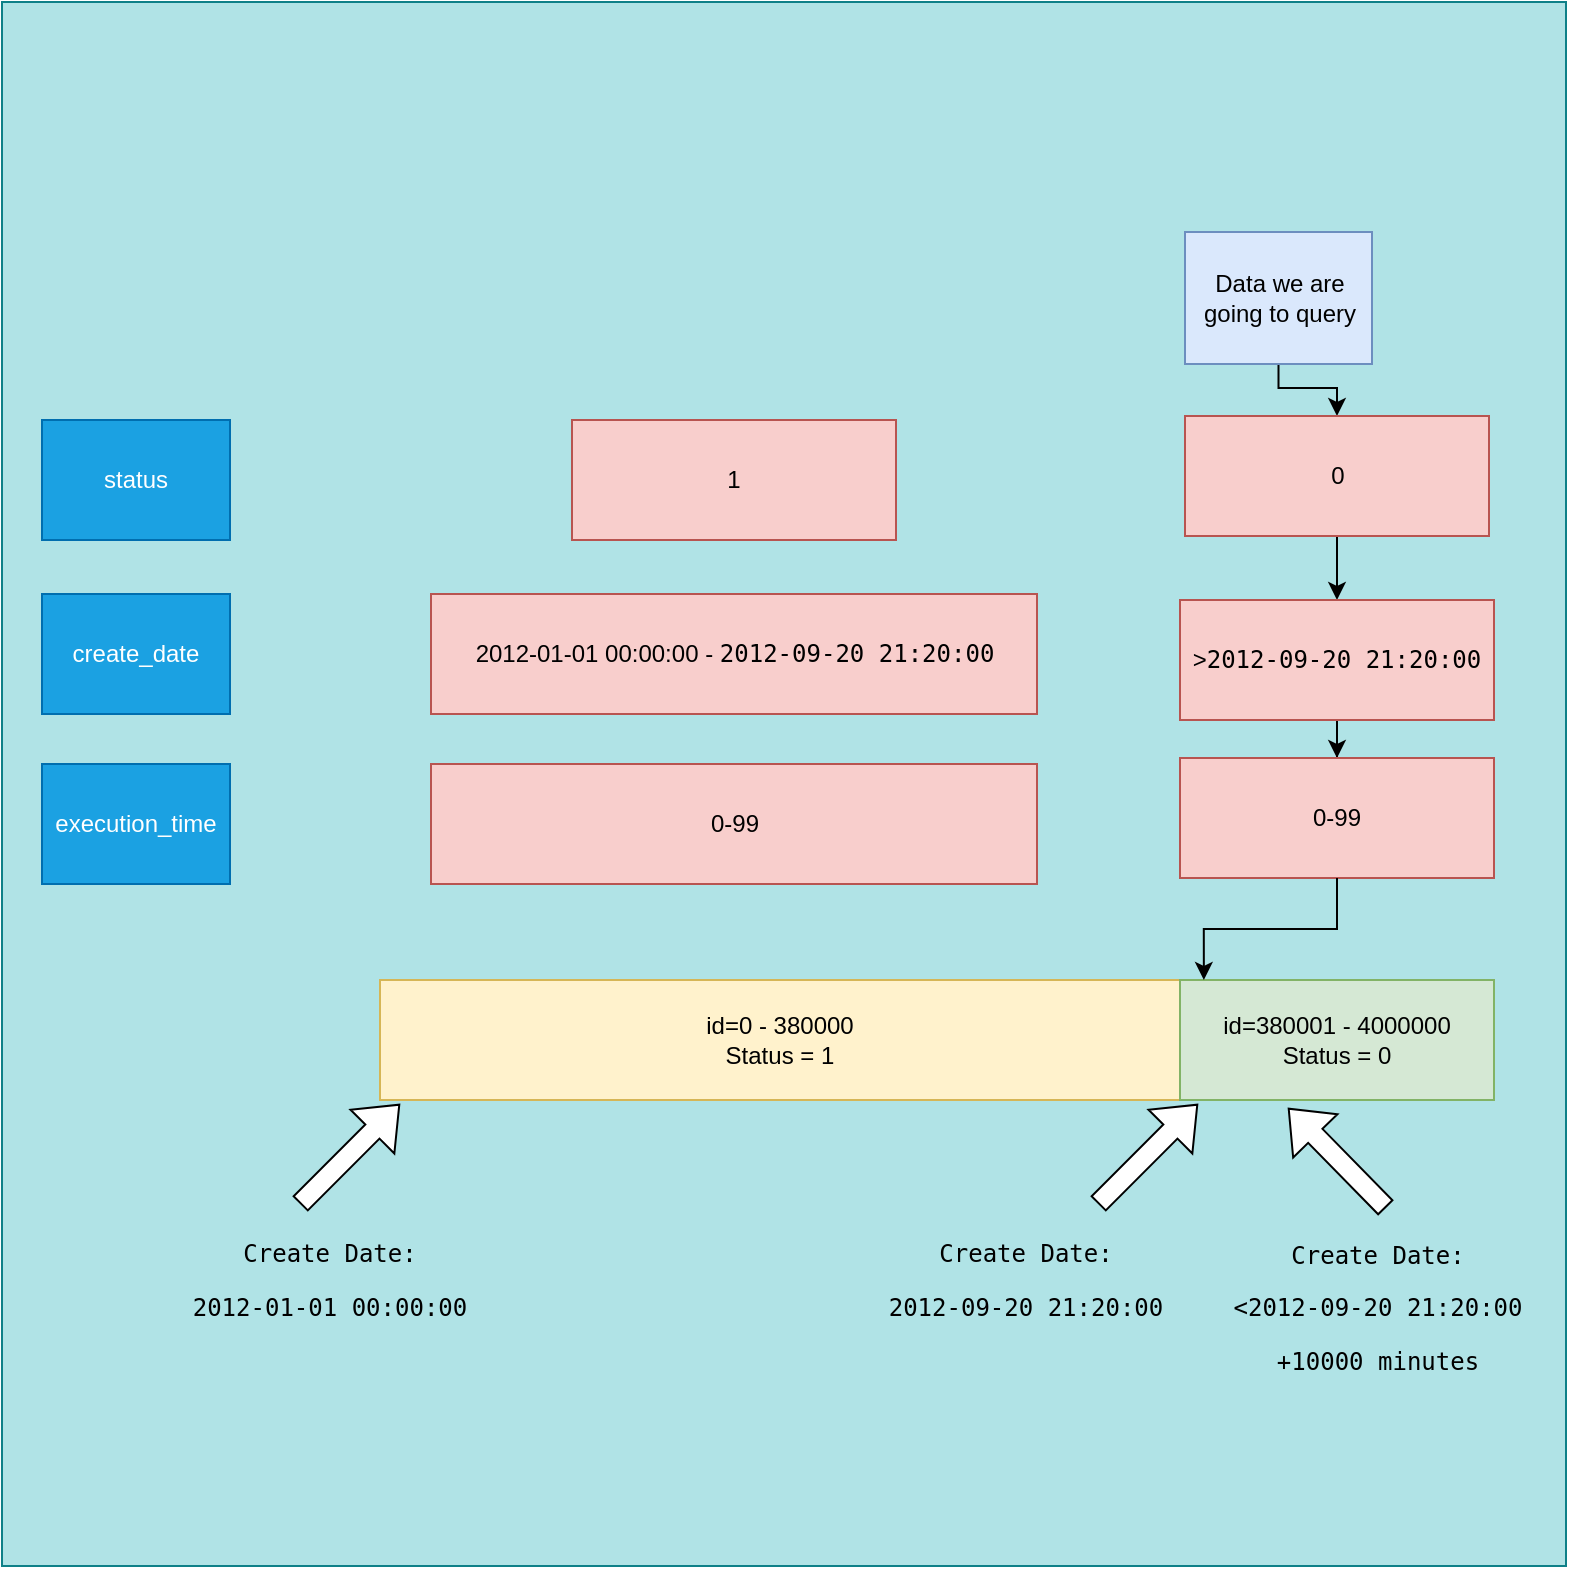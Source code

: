 <mxfile version="24.7.17" pages="2">
  <diagram name="Page-1" id="B-NXQfdj9lT-cmG35u87">
    <mxGraphModel dx="2922" dy="1773" grid="0" gridSize="10" guides="1" tooltips="1" connect="1" arrows="1" fold="1" page="0" pageScale="1" pageWidth="827" pageHeight="1169" math="0" shadow="0">
      <root>
        <mxCell id="0" />
        <mxCell id="1" parent="0" />
        <mxCell id="HA0lHsWeE3cm6nTAC_Fw-3" value="" style="whiteSpace=wrap;html=1;aspect=fixed;fillColor=#b0e3e6;strokeColor=#0e8088;" parent="1" vertex="1">
          <mxGeometry x="-69" y="-219" width="782" height="782" as="geometry" />
        </mxCell>
        <mxCell id="8leqp02ebylX3cAgB8gu-1" value="id=0 - 380000&lt;div&gt;Status = 1&lt;/div&gt;" style="rounded=0;whiteSpace=wrap;html=1;fillColor=#fff2cc;strokeColor=#d6b656;" parent="1" vertex="1">
          <mxGeometry x="120" y="270" width="400" height="60" as="geometry" />
        </mxCell>
        <mxCell id="8leqp02ebylX3cAgB8gu-2" value="id=380001 - 4000000&lt;div&gt;Status = 0&lt;/div&gt;" style="rounded=0;whiteSpace=wrap;html=1;fillColor=#d5e8d4;strokeColor=#82b366;" parent="1" vertex="1">
          <mxGeometry x="520" y="270" width="157" height="60" as="geometry" />
        </mxCell>
        <mxCell id="8leqp02ebylX3cAgB8gu-3" value="" style="shape=flexArrow;endArrow=classic;html=1;rounded=0;fillColor=default;" parent="1" edge="1">
          <mxGeometry width="50" height="50" relative="1" as="geometry">
            <mxPoint x="479" y="382" as="sourcePoint" />
            <mxPoint x="529" y="332" as="targetPoint" />
          </mxGeometry>
        </mxCell>
        <mxCell id="8leqp02ebylX3cAgB8gu-4" value="" style="shape=flexArrow;endArrow=classic;html=1;rounded=0;fillColor=default;" parent="1" edge="1">
          <mxGeometry width="50" height="50" relative="1" as="geometry">
            <mxPoint x="80" y="382" as="sourcePoint" />
            <mxPoint x="130" y="332" as="targetPoint" />
          </mxGeometry>
        </mxCell>
        <mxCell id="8leqp02ebylX3cAgB8gu-5" value="&lt;pre class=&quot;graf graf--pre&quot;&gt;Create Date:&lt;/pre&gt;&lt;pre class=&quot;graf graf--pre&quot;&gt;2012-01-01 00:00:00&lt;/pre&gt;" style="text;html=1;align=center;verticalAlign=middle;whiteSpace=wrap;rounded=0;" parent="1" vertex="1">
          <mxGeometry x="25" y="398" width="140" height="44" as="geometry" />
        </mxCell>
        <mxCell id="8leqp02ebylX3cAgB8gu-6" value="&lt;pre class=&quot;graf graf--pre&quot;&gt;Create Date:&lt;/pre&gt;&lt;pre class=&quot;graf graf--pre&quot;&gt;2012-09-20 21:20:00&lt;/pre&gt;" style="text;html=1;align=center;verticalAlign=middle;whiteSpace=wrap;rounded=0;" parent="1" vertex="1">
          <mxGeometry x="373" y="396" width="140" height="48" as="geometry" />
        </mxCell>
        <mxCell id="8leqp02ebylX3cAgB8gu-15" value="part2" parent="0" />
        <mxCell id="HA0lHsWeE3cm6nTAC_Fw-1" style="edgeStyle=orthogonalEdgeStyle;rounded=0;orthogonalLoop=1;jettySize=auto;html=1;entryX=0.5;entryY=0;entryDx=0;entryDy=0;" parent="8leqp02ebylX3cAgB8gu-15" source="8leqp02ebylX3cAgB8gu-10" target="8leqp02ebylX3cAgB8gu-19" edge="1">
          <mxGeometry relative="1" as="geometry">
            <Array as="points">
              <mxPoint x="569" y="-26" />
              <mxPoint x="599" y="-26" />
            </Array>
          </mxGeometry>
        </mxCell>
        <mxCell id="8leqp02ebylX3cAgB8gu-10" value="Data we are going to query" style="rounded=0;whiteSpace=wrap;html=1;fillColor=#dae8fc;strokeColor=#6c8ebf;" parent="8leqp02ebylX3cAgB8gu-15" vertex="1">
          <mxGeometry x="522.5" y="-104" width="93.5" height="66" as="geometry" />
        </mxCell>
        <mxCell id="8leqp02ebylX3cAgB8gu-11" value="" style="shape=flexArrow;endArrow=classic;html=1;rounded=0;fillColor=default;" parent="8leqp02ebylX3cAgB8gu-15" edge="1">
          <mxGeometry width="50" height="50" relative="1" as="geometry">
            <mxPoint x="623" y="384" as="sourcePoint" />
            <mxPoint x="574" y="334" as="targetPoint" />
          </mxGeometry>
        </mxCell>
        <mxCell id="8leqp02ebylX3cAgB8gu-14" value="&lt;pre class=&quot;graf graf--pre&quot;&gt;Create Date:&lt;/pre&gt;&lt;pre class=&quot;graf graf--pre&quot;&gt;&amp;lt;2012-09-20 21:20:00&lt;/pre&gt;&lt;pre class=&quot;graf graf--pre&quot;&gt;+10000 minutes&lt;/pre&gt;" style="text;html=1;align=center;verticalAlign=middle;whiteSpace=wrap;rounded=0;" parent="8leqp02ebylX3cAgB8gu-15" vertex="1">
          <mxGeometry x="549" y="390" width="140" height="88" as="geometry" />
        </mxCell>
        <mxCell id="8leqp02ebylX3cAgB8gu-18" value="1" style="rounded=0;whiteSpace=wrap;html=1;fillColor=#f8cecc;strokeColor=#b85450;" parent="8leqp02ebylX3cAgB8gu-15" vertex="1">
          <mxGeometry x="216" y="-10" width="162" height="60" as="geometry" />
        </mxCell>
        <mxCell id="8leqp02ebylX3cAgB8gu-29" style="edgeStyle=orthogonalEdgeStyle;rounded=0;orthogonalLoop=1;jettySize=auto;html=1;entryX=0.5;entryY=0;entryDx=0;entryDy=0;" parent="8leqp02ebylX3cAgB8gu-15" source="8leqp02ebylX3cAgB8gu-19" target="8leqp02ebylX3cAgB8gu-24" edge="1">
          <mxGeometry relative="1" as="geometry" />
        </mxCell>
        <mxCell id="8leqp02ebylX3cAgB8gu-19" value="0" style="rounded=0;whiteSpace=wrap;html=1;fillColor=#f8cecc;strokeColor=#b85450;" parent="8leqp02ebylX3cAgB8gu-15" vertex="1">
          <mxGeometry x="522.5" y="-12" width="152" height="60" as="geometry" />
        </mxCell>
        <mxCell id="8leqp02ebylX3cAgB8gu-20" value="status" style="rounded=0;whiteSpace=wrap;html=1;fillColor=#1ba1e2;fontColor=#ffffff;strokeColor=#006EAF;" parent="8leqp02ebylX3cAgB8gu-15" vertex="1">
          <mxGeometry x="-49" y="-10" width="94" height="60" as="geometry" />
        </mxCell>
        <mxCell id="8leqp02ebylX3cAgB8gu-21" value="execution_time" style="rounded=0;whiteSpace=wrap;html=1;fillColor=#1ba1e2;fontColor=#ffffff;strokeColor=#006EAF;" parent="8leqp02ebylX3cAgB8gu-15" vertex="1">
          <mxGeometry x="-49" y="162" width="94" height="60" as="geometry" />
        </mxCell>
        <mxCell id="8leqp02ebylX3cAgB8gu-22" value="create_date" style="rounded=0;whiteSpace=wrap;html=1;fillColor=#1ba1e2;fontColor=#ffffff;strokeColor=#006EAF;" parent="8leqp02ebylX3cAgB8gu-15" vertex="1">
          <mxGeometry x="-49" y="77" width="94" height="60" as="geometry" />
        </mxCell>
        <mxCell id="8leqp02ebylX3cAgB8gu-23" value="&lt;pre class=&quot;graf graf--pre&quot;&gt;&lt;font face=&quot;Helvetica&quot;&gt;&lt;span style=&quot;white-space: normal;&quot;&gt;0-99&lt;/span&gt;&lt;/font&gt;&lt;/pre&gt;" style="rounded=0;whiteSpace=wrap;html=1;fillColor=#f8cecc;strokeColor=#b85450;" parent="8leqp02ebylX3cAgB8gu-15" vertex="1">
          <mxGeometry x="145.5" y="162" width="303" height="60" as="geometry" />
        </mxCell>
        <mxCell id="8leqp02ebylX3cAgB8gu-30" style="edgeStyle=orthogonalEdgeStyle;rounded=0;orthogonalLoop=1;jettySize=auto;html=1;" parent="8leqp02ebylX3cAgB8gu-15" source="8leqp02ebylX3cAgB8gu-24" target="8leqp02ebylX3cAgB8gu-26" edge="1">
          <mxGeometry relative="1" as="geometry" />
        </mxCell>
        <mxCell id="8leqp02ebylX3cAgB8gu-24" value="&lt;pre class=&quot;graf graf--pre&quot;&gt;&lt;span style=&quot;background-color: initial; font-family: Helvetica; white-space: normal;&quot;&gt;&amp;gt;&lt;/span&gt;2012-09-20 21:20:00&lt;/pre&gt;" style="rounded=0;whiteSpace=wrap;html=1;fillColor=#f8cecc;strokeColor=#b85450;" parent="8leqp02ebylX3cAgB8gu-15" vertex="1">
          <mxGeometry x="520" y="80" width="157" height="60" as="geometry" />
        </mxCell>
        <mxCell id="8leqp02ebylX3cAgB8gu-25" value="&lt;pre class=&quot;graf graf--pre&quot;&gt;&lt;span style=&quot;background-color: initial; font-family: Helvetica; white-space: normal;&quot;&gt;2012-01-01 00:00:00 -&amp;nbsp;&lt;/span&gt;2012-09-20 21:20:00&lt;/pre&gt;" style="rounded=0;whiteSpace=wrap;html=1;fillColor=#f8cecc;strokeColor=#b85450;" parent="8leqp02ebylX3cAgB8gu-15" vertex="1">
          <mxGeometry x="145.5" y="77" width="303" height="60" as="geometry" />
        </mxCell>
        <mxCell id="8leqp02ebylX3cAgB8gu-26" value="&lt;pre class=&quot;graf graf--pre&quot;&gt;&lt;font face=&quot;Helvetica&quot;&gt;&lt;span style=&quot;white-space: normal;&quot;&gt;0-99&lt;/span&gt;&lt;/font&gt;&lt;/pre&gt;" style="rounded=0;whiteSpace=wrap;html=1;fillColor=#f8cecc;strokeColor=#b85450;" parent="8leqp02ebylX3cAgB8gu-15" vertex="1">
          <mxGeometry x="520" y="159" width="157" height="60" as="geometry" />
        </mxCell>
        <mxCell id="8leqp02ebylX3cAgB8gu-31" style="edgeStyle=orthogonalEdgeStyle;rounded=0;orthogonalLoop=1;jettySize=auto;html=1;entryX=0.076;entryY=0;entryDx=0;entryDy=0;entryPerimeter=0;" parent="8leqp02ebylX3cAgB8gu-15" source="8leqp02ebylX3cAgB8gu-26" target="8leqp02ebylX3cAgB8gu-2" edge="1">
          <mxGeometry relative="1" as="geometry" />
        </mxCell>
      </root>
    </mxGraphModel>
  </diagram>
  <diagram id="Y7cQ3jqn8JZCrGKUY3XV" name="Page-2">
    <mxGraphModel dx="3349" dy="2542" grid="0" gridSize="10" guides="1" tooltips="1" connect="1" arrows="1" fold="1" page="1" pageScale="1" pageWidth="827" pageHeight="1169" math="0" shadow="0">
      <root>
        <mxCell id="0" />
        <mxCell id="1" parent="0" />
        <mxCell id="dPNxguPu4gz0hhFSu7R7-1" value="id=0 - 380000&lt;div&gt;Status = 1&lt;/div&gt;" style="rounded=0;whiteSpace=wrap;html=1;fillColor=#fff2cc;strokeColor=#d6b656;" parent="1" vertex="1">
          <mxGeometry x="-132" y="355" width="626" height="60" as="geometry" />
        </mxCell>
        <mxCell id="dPNxguPu4gz0hhFSu7R7-2" value="id=380001 - 400000&lt;div&gt;Status = 0&lt;/div&gt;" style="rounded=0;whiteSpace=wrap;html=1;fillColor=#d5e8d4;strokeColor=#82b366;" parent="1" vertex="1">
          <mxGeometry x="520" y="355" width="440" height="60" as="geometry" />
        </mxCell>
        <mxCell id="o8rw83za9aMopGADPDXD-7" style="edgeStyle=orthogonalEdgeStyle;rounded=0;orthogonalLoop=1;jettySize=auto;html=1;entryX=0.5;entryY=0;entryDx=0;entryDy=0;jumpStyle=none;fillColor=#e51400;strokeColor=#B20000;exitX=0.5;exitY=1;exitDx=0;exitDy=0;" parent="1" source="dPNxguPu4gz0hhFSu7R7-9" target="FqFkVFzxnZ7qkO9W-dHn-5" edge="1">
          <mxGeometry relative="1" as="geometry">
            <Array as="points">
              <mxPoint x="1064" y="39" />
              <mxPoint x="-51" y="39" />
            </Array>
          </mxGeometry>
        </mxCell>
        <mxCell id="dPNxguPu4gz0hhFSu7R7-9" value="1" style="rounded=0;whiteSpace=wrap;html=1;fillColor=#f8cecc;strokeColor=#b85450;" parent="1" vertex="1">
          <mxGeometry x="985" y="-48" width="157" height="60" as="geometry" />
        </mxCell>
        <mxCell id="o8rw83za9aMopGADPDXD-10" style="edgeStyle=orthogonalEdgeStyle;rounded=0;orthogonalLoop=1;jettySize=auto;html=1;" parent="1" source="dPNxguPu4gz0hhFSu7R7-11" target="FqFkVFzxnZ7qkO9W-dHn-27" edge="1">
          <mxGeometry relative="1" as="geometry" />
        </mxCell>
        <mxCell id="o8rw83za9aMopGADPDXD-11" style="edgeStyle=orthogonalEdgeStyle;rounded=0;orthogonalLoop=1;jettySize=auto;html=1;entryX=0.5;entryY=0;entryDx=0;entryDy=0;" parent="1" source="dPNxguPu4gz0hhFSu7R7-11" target="FqFkVFzxnZ7qkO9W-dHn-32" edge="1">
          <mxGeometry relative="1" as="geometry" />
        </mxCell>
        <mxCell id="v7k1uF0IntfajvlT4pVl-90" style="edgeStyle=orthogonalEdgeStyle;rounded=0;orthogonalLoop=1;jettySize=auto;html=1;entryX=0;entryY=0.5;entryDx=0;entryDy=0;" edge="1" parent="1" source="dPNxguPu4gz0hhFSu7R7-11" target="dPNxguPu4gz0hhFSu7R7-9">
          <mxGeometry relative="1" as="geometry" />
        </mxCell>
        <mxCell id="dPNxguPu4gz0hhFSu7R7-11" value="0" style="rounded=0;whiteSpace=wrap;html=1;fillColor=#f8cecc;strokeColor=#b85450;" parent="1" vertex="1">
          <mxGeometry x="522" y="-48" width="439.5" height="60" as="geometry" />
        </mxCell>
        <mxCell id="dPNxguPu4gz0hhFSu7R7-12" value="status" style="rounded=0;whiteSpace=wrap;html=1;fillColor=#1ba1e2;fontColor=#ffffff;strokeColor=#006EAF;" parent="1" vertex="1">
          <mxGeometry x="-250" y="-48" width="94" height="60" as="geometry" />
        </mxCell>
        <mxCell id="dPNxguPu4gz0hhFSu7R7-13" value="execution_time" style="rounded=0;whiteSpace=wrap;html=1;fillColor=#1ba1e2;fontColor=#ffffff;strokeColor=#006EAF;" parent="1" vertex="1">
          <mxGeometry x="-250" y="166" width="94" height="60" as="geometry" />
        </mxCell>
        <mxCell id="dPNxguPu4gz0hhFSu7R7-14" value="create_date" style="rounded=0;whiteSpace=wrap;html=1;fillColor=#1ba1e2;fontColor=#ffffff;strokeColor=#006EAF;" parent="1" vertex="1">
          <mxGeometry x="-250" y="77" width="94" height="60" as="geometry" />
        </mxCell>
        <mxCell id="o8rw83za9aMopGADPDXD-29" style="rounded=0;orthogonalLoop=1;jettySize=auto;html=1;entryX=0.5;entryY=0;entryDx=0;entryDy=0;exitX=0.5;exitY=1;exitDx=0;exitDy=0;" parent="1" source="dPNxguPu4gz0hhFSu7R7-15" target="o8rw83za9aMopGADPDXD-19" edge="1">
          <mxGeometry relative="1" as="geometry" />
        </mxCell>
        <mxCell id="dPNxguPu4gz0hhFSu7R7-15" value="&lt;pre class=&quot;graf graf--pre&quot;&gt;&lt;font face=&quot;Helvetica&quot;&gt;&lt;span style=&quot;white-space: normal;&quot;&gt;0&lt;/span&gt;&lt;/font&gt;&lt;/pre&gt;" style="rounded=0;whiteSpace=wrap;html=1;fillColor=#647687;strokeColor=#314354;fontColor=#ffffff;" parent="1" vertex="1">
          <mxGeometry x="-132" y="166" width="34" height="60" as="geometry" />
        </mxCell>
        <mxCell id="FqFkVFzxnZ7qkO9W-dHn-2" value="" style="edgeStyle=orthogonalEdgeStyle;rounded=0;orthogonalLoop=1;jettySize=auto;html=1;" parent="1" source="FqFkVFzxnZ7qkO9W-dHn-1" target="dPNxguPu4gz0hhFSu7R7-11" edge="1">
          <mxGeometry relative="1" as="geometry" />
        </mxCell>
        <mxCell id="FqFkVFzxnZ7qkO9W-dHn-1" value="Data we are going to query" style="rounded=0;whiteSpace=wrap;html=1;fillColor=#dae8fc;strokeColor=#6c8ebf;" parent="1" vertex="1">
          <mxGeometry x="520" y="-155" width="123" height="66" as="geometry" />
        </mxCell>
        <mxCell id="FqFkVFzxnZ7qkO9W-dHn-5" value="&lt;pre class=&quot;graf graf--pre&quot;&gt;&lt;span style=&quot;background-color: initial; font-family: Helvetica; white-space: normal;&quot;&gt;2012-01-01 00:00:00&amp;nbsp;&lt;/span&gt;&lt;/pre&gt;" style="rounded=0;whiteSpace=wrap;html=1;fillColor=#e1d5e7;strokeColor=#9673a6;" parent="1" vertex="1">
          <mxGeometry x="-133" y="80" width="163" height="60" as="geometry" />
        </mxCell>
        <mxCell id="o8rw83za9aMopGADPDXD-28" style="rounded=0;orthogonalLoop=1;jettySize=auto;html=1;entryX=0.5;entryY=0;entryDx=0;entryDy=0;" parent="1" source="FqFkVFzxnZ7qkO9W-dHn-9" target="o8rw83za9aMopGADPDXD-13" edge="1">
          <mxGeometry relative="1" as="geometry" />
        </mxCell>
        <mxCell id="FqFkVFzxnZ7qkO9W-dHn-9" value="&lt;pre class=&quot;graf graf--pre&quot;&gt;&lt;font face=&quot;Helvetica&quot;&gt;&lt;span style=&quot;white-space: normal;&quot;&gt;1&lt;/span&gt;&lt;/font&gt;&lt;/pre&gt;" style="rounded=0;whiteSpace=wrap;html=1;fillColor=#647687;strokeColor=#314354;fontColor=#ffffff;" parent="1" vertex="1">
          <mxGeometry x="-89" y="166" width="34" height="60" as="geometry" />
        </mxCell>
        <mxCell id="o8rw83za9aMopGADPDXD-30" style="edgeStyle=orthogonalEdgeStyle;rounded=0;orthogonalLoop=1;jettySize=auto;html=1;entryX=0.5;entryY=0;entryDx=0;entryDy=0;" parent="1" source="FqFkVFzxnZ7qkO9W-dHn-10" target="o8rw83za9aMopGADPDXD-18" edge="1">
          <mxGeometry relative="1" as="geometry" />
        </mxCell>
        <mxCell id="FqFkVFzxnZ7qkO9W-dHn-10" value="&lt;pre class=&quot;graf graf--pre&quot;&gt;&lt;font face=&quot;Helvetica&quot;&gt;&lt;span style=&quot;white-space: normal;&quot;&gt;99&lt;/span&gt;&lt;/font&gt;&lt;/pre&gt;" style="rounded=0;whiteSpace=wrap;html=1;fillColor=#647687;strokeColor=#314354;fontColor=#ffffff;" parent="1" vertex="1">
          <mxGeometry x="-3.5" y="168" width="34" height="60" as="geometry" />
        </mxCell>
        <mxCell id="FqFkVFzxnZ7qkO9W-dHn-12" value="......." style="text;html=1;align=center;verticalAlign=middle;whiteSpace=wrap;rounded=0;" parent="1" vertex="1">
          <mxGeometry x="-63.5" y="179" width="60" height="30" as="geometry" />
        </mxCell>
        <mxCell id="FqFkVFzxnZ7qkO9W-dHn-15" value="&lt;pre class=&quot;graf graf--pre&quot;&gt;&lt;font face=&quot;Helvetica&quot;&gt;&lt;span style=&quot;white-space: normal;&quot;&gt;0&lt;/span&gt;&lt;/font&gt;&lt;/pre&gt;" style="rounded=0;whiteSpace=wrap;html=1;fillColor=#647687;strokeColor=#314354;fontColor=#ffffff;" parent="1" vertex="1">
          <mxGeometry x="57" y="167" width="34" height="60" as="geometry" />
        </mxCell>
        <mxCell id="FqFkVFzxnZ7qkO9W-dHn-16" value="&lt;pre class=&quot;graf graf--pre&quot;&gt;&lt;span style=&quot;background-color: initial; font-family: Helvetica; white-space: normal;&quot;&gt;2012-01-01 00:01:00&amp;nbsp;&lt;/span&gt;&lt;/pre&gt;" style="rounded=0;whiteSpace=wrap;html=1;fillColor=#e1d5e7;strokeColor=#9673a6;" parent="1" vertex="1">
          <mxGeometry x="56" y="81" width="163" height="60" as="geometry" />
        </mxCell>
        <mxCell id="FqFkVFzxnZ7qkO9W-dHn-17" value="&lt;pre class=&quot;graf graf--pre&quot;&gt;&lt;font face=&quot;Helvetica&quot;&gt;&lt;span style=&quot;white-space: normal;&quot;&gt;1&lt;/span&gt;&lt;/font&gt;&lt;/pre&gt;" style="rounded=0;whiteSpace=wrap;html=1;fillColor=#647687;strokeColor=#314354;fontColor=#ffffff;" parent="1" vertex="1">
          <mxGeometry x="100" y="167" width="34" height="60" as="geometry" />
        </mxCell>
        <mxCell id="FqFkVFzxnZ7qkO9W-dHn-18" value="&lt;pre class=&quot;graf graf--pre&quot;&gt;&lt;font face=&quot;Helvetica&quot;&gt;&lt;span style=&quot;white-space: normal;&quot;&gt;99&lt;/span&gt;&lt;/font&gt;&lt;/pre&gt;" style="rounded=0;whiteSpace=wrap;html=1;fillColor=#647687;strokeColor=#314354;fontColor=#ffffff;" parent="1" vertex="1">
          <mxGeometry x="185.5" y="169" width="34" height="60" as="geometry" />
        </mxCell>
        <mxCell id="FqFkVFzxnZ7qkO9W-dHn-19" value="......." style="text;html=1;align=center;verticalAlign=middle;whiteSpace=wrap;rounded=0;" parent="1" vertex="1">
          <mxGeometry x="125.5" y="180" width="60" height="30" as="geometry" />
        </mxCell>
        <mxCell id="FqFkVFzxnZ7qkO9W-dHn-20" value="&lt;pre class=&quot;graf graf--pre&quot;&gt;&lt;font face=&quot;Helvetica&quot;&gt;&lt;span style=&quot;white-space: normal;&quot;&gt;0&lt;/span&gt;&lt;/font&gt;&lt;/pre&gt;" style="rounded=0;whiteSpace=wrap;html=1;fillColor=#647687;strokeColor=#314354;fontColor=#ffffff;" parent="1" vertex="1">
          <mxGeometry x="328" y="166" width="34" height="60" as="geometry" />
        </mxCell>
        <mxCell id="FqFkVFzxnZ7qkO9W-dHn-21" value="&lt;pre class=&quot;graf graf--pre&quot;&gt;&lt;span style=&quot;background-color: initial; font-family: Helvetica; white-space: normal;&quot;&gt;2012-09-20 21:19:00&amp;nbsp;&lt;/span&gt;&lt;/pre&gt;" style="rounded=0;whiteSpace=wrap;html=1;fillColor=#e1d5e7;strokeColor=#9673a6;" parent="1" vertex="1">
          <mxGeometry x="330" y="84" width="163" height="60" as="geometry" />
        </mxCell>
        <mxCell id="FqFkVFzxnZ7qkO9W-dHn-22" value="&lt;pre class=&quot;graf graf--pre&quot;&gt;&lt;font face=&quot;Helvetica&quot;&gt;&lt;span style=&quot;white-space: normal;&quot;&gt;1&lt;/span&gt;&lt;/font&gt;&lt;/pre&gt;" style="rounded=0;whiteSpace=wrap;html=1;fillColor=#647687;strokeColor=#314354;fontColor=#ffffff;" parent="1" vertex="1">
          <mxGeometry x="371" y="166" width="34" height="60" as="geometry" />
        </mxCell>
        <mxCell id="FqFkVFzxnZ7qkO9W-dHn-23" value="&lt;pre class=&quot;graf graf--pre&quot;&gt;&lt;font face=&quot;Helvetica&quot;&gt;&lt;span style=&quot;white-space: normal;&quot;&gt;99&lt;/span&gt;&lt;/font&gt;&lt;/pre&gt;" style="rounded=0;whiteSpace=wrap;html=1;fillColor=#647687;strokeColor=#314354;fontColor=#ffffff;" parent="1" vertex="1">
          <mxGeometry x="459" y="166" width="34" height="60" as="geometry" />
        </mxCell>
        <mxCell id="FqFkVFzxnZ7qkO9W-dHn-24" value="......." style="text;html=1;align=center;verticalAlign=middle;whiteSpace=wrap;rounded=0;" parent="1" vertex="1">
          <mxGeometry x="396.5" y="179" width="60" height="30" as="geometry" />
        </mxCell>
        <mxCell id="FqFkVFzxnZ7qkO9W-dHn-25" value="......." style="text;html=1;align=center;verticalAlign=middle;whiteSpace=wrap;rounded=0;" parent="1" vertex="1">
          <mxGeometry x="242" y="96" width="60" height="30" as="geometry" />
        </mxCell>
        <mxCell id="o8rw83za9aMopGADPDXD-26" style="rounded=0;orthogonalLoop=1;jettySize=auto;html=1;exitX=0.5;exitY=1;exitDx=0;exitDy=0;entryX=0;entryY=0.5;entryDx=0;entryDy=0;" parent="1" source="FqFkVFzxnZ7qkO9W-dHn-26" target="o8rw83za9aMopGADPDXD-22" edge="1">
          <mxGeometry relative="1" as="geometry">
            <mxPoint x="577" y="271" as="targetPoint" />
          </mxGeometry>
        </mxCell>
        <mxCell id="FqFkVFzxnZ7qkO9W-dHn-26" value="&lt;pre class=&quot;graf graf--pre&quot;&gt;&lt;font face=&quot;Helvetica&quot;&gt;&lt;span style=&quot;white-space: normal;&quot;&gt;0&lt;/span&gt;&lt;/font&gt;&lt;/pre&gt;" style="rounded=0;whiteSpace=wrap;html=1;fillColor=#647687;strokeColor=#314354;fontColor=#ffffff;" parent="1" vertex="1">
          <mxGeometry x="520" y="166" width="34" height="60" as="geometry" />
        </mxCell>
        <mxCell id="pqtOe0joOE0Dy9z5Qx2X-1" style="edgeStyle=orthogonalEdgeStyle;rounded=0;orthogonalLoop=1;jettySize=auto;html=1;" parent="1" source="FqFkVFzxnZ7qkO9W-dHn-27" target="FqFkVFzxnZ7qkO9W-dHn-26" edge="1">
          <mxGeometry relative="1" as="geometry">
            <Array as="points">
              <mxPoint x="602" y="155" />
              <mxPoint x="537" y="155" />
            </Array>
          </mxGeometry>
        </mxCell>
        <mxCell id="pqtOe0joOE0Dy9z5Qx2X-2" style="edgeStyle=orthogonalEdgeStyle;rounded=0;orthogonalLoop=1;jettySize=auto;html=1;entryX=0.75;entryY=0;entryDx=0;entryDy=0;" parent="1" source="FqFkVFzxnZ7qkO9W-dHn-27" target="FqFkVFzxnZ7qkO9W-dHn-29" edge="1">
          <mxGeometry relative="1" as="geometry">
            <Array as="points">
              <mxPoint x="602" y="155" />
              <mxPoint x="677" y="155" />
            </Array>
          </mxGeometry>
        </mxCell>
        <mxCell id="FqFkVFzxnZ7qkO9W-dHn-27" value="&lt;pre class=&quot;graf graf--pre&quot;&gt;&lt;span style=&quot;background-color: initial; font-family: Helvetica; white-space: normal;&quot;&gt;2012-09-20 21:20:00&amp;nbsp;&lt;/span&gt;&lt;/pre&gt;" style="rounded=0;whiteSpace=wrap;html=1;fillColor=#e1d5e7;strokeColor=#9673a6;" parent="1" vertex="1">
          <mxGeometry x="522" y="84" width="163" height="60" as="geometry" />
        </mxCell>
        <mxCell id="o8rw83za9aMopGADPDXD-27" style="rounded=0;orthogonalLoop=1;jettySize=auto;html=1;entryX=0;entryY=0.5;entryDx=0;entryDy=0;exitX=0.5;exitY=1;exitDx=0;exitDy=0;" parent="1" source="FqFkVFzxnZ7qkO9W-dHn-28" target="o8rw83za9aMopGADPDXD-20" edge="1">
          <mxGeometry relative="1" as="geometry" />
        </mxCell>
        <mxCell id="FqFkVFzxnZ7qkO9W-dHn-28" value="&lt;pre class=&quot;graf graf--pre&quot;&gt;&lt;font face=&quot;Helvetica&quot;&gt;&lt;span style=&quot;white-space: normal;&quot;&gt;1&lt;/span&gt;&lt;/font&gt;&lt;/pre&gt;" style="rounded=0;whiteSpace=wrap;html=1;fillColor=#647687;strokeColor=#314354;fontColor=#ffffff;" parent="1" vertex="1">
          <mxGeometry x="563" y="166" width="34" height="60" as="geometry" />
        </mxCell>
        <mxCell id="FqFkVFzxnZ7qkO9W-dHn-29" value="&lt;pre class=&quot;graf graf--pre&quot;&gt;&lt;font face=&quot;Helvetica&quot;&gt;&lt;span style=&quot;white-space: normal;&quot;&gt;99&lt;/span&gt;&lt;/font&gt;&lt;/pre&gt;" style="rounded=0;whiteSpace=wrap;html=1;fillColor=#647687;strokeColor=#314354;fontColor=#ffffff;" parent="1" vertex="1">
          <mxGeometry x="651" y="166" width="34" height="60" as="geometry" />
        </mxCell>
        <mxCell id="FqFkVFzxnZ7qkO9W-dHn-30" value="......." style="text;html=1;align=center;verticalAlign=middle;whiteSpace=wrap;rounded=0;" parent="1" vertex="1">
          <mxGeometry x="588.5" y="179" width="60" height="30" as="geometry" />
        </mxCell>
        <mxCell id="FqFkVFzxnZ7qkO9W-dHn-31" value="&lt;pre class=&quot;graf graf--pre&quot;&gt;&lt;font face=&quot;Helvetica&quot;&gt;&lt;span style=&quot;white-space: normal;&quot;&gt;0&lt;/span&gt;&lt;/font&gt;&lt;/pre&gt;" style="rounded=0;whiteSpace=wrap;html=1;fillColor=#647687;strokeColor=#314354;fontColor=#ffffff;" parent="1" vertex="1">
          <mxGeometry x="711" y="166" width="34" height="60" as="geometry" />
        </mxCell>
        <mxCell id="FqFkVFzxnZ7qkO9W-dHn-32" value="&lt;pre class=&quot;graf graf--pre&quot;&gt;&lt;span style=&quot;background-color: initial; font-family: Helvetica; white-space: normal;&quot;&gt;2012-09-20 21:21:00&amp;nbsp;&lt;/span&gt;&lt;/pre&gt;" style="rounded=0;whiteSpace=wrap;html=1;fillColor=#e1d5e7;strokeColor=#9673a6;" parent="1" vertex="1">
          <mxGeometry x="711" y="84" width="163" height="60" as="geometry" />
        </mxCell>
        <mxCell id="FqFkVFzxnZ7qkO9W-dHn-33" value="&lt;pre class=&quot;graf graf--pre&quot;&gt;&lt;font face=&quot;Helvetica&quot;&gt;&lt;span style=&quot;white-space: normal;&quot;&gt;1&lt;/span&gt;&lt;/font&gt;&lt;/pre&gt;" style="rounded=0;whiteSpace=wrap;html=1;fillColor=#647687;strokeColor=#314354;fontColor=#ffffff;" parent="1" vertex="1">
          <mxGeometry x="754" y="166" width="34" height="60" as="geometry" />
        </mxCell>
        <mxCell id="FqFkVFzxnZ7qkO9W-dHn-34" value="&lt;pre class=&quot;graf graf--pre&quot;&gt;&lt;font face=&quot;Helvetica&quot;&gt;&lt;span style=&quot;white-space: normal;&quot;&gt;99&lt;/span&gt;&lt;/font&gt;&lt;/pre&gt;" style="rounded=0;whiteSpace=wrap;html=1;fillColor=#647687;strokeColor=#314354;fontColor=#ffffff;" parent="1" vertex="1">
          <mxGeometry x="842" y="166" width="34" height="60" as="geometry" />
        </mxCell>
        <mxCell id="FqFkVFzxnZ7qkO9W-dHn-35" value="......." style="text;html=1;align=center;verticalAlign=middle;whiteSpace=wrap;rounded=0;" parent="1" vertex="1">
          <mxGeometry x="779.5" y="179" width="60" height="30" as="geometry" />
        </mxCell>
        <mxCell id="FqFkVFzxnZ7qkO9W-dHn-36" value="......." style="text;html=1;align=center;verticalAlign=middle;whiteSpace=wrap;rounded=0;" parent="1" vertex="1">
          <mxGeometry x="889" y="92" width="60" height="30" as="geometry" />
        </mxCell>
        <mxCell id="o8rw83za9aMopGADPDXD-13" value="&lt;pre class=&quot;graf graf--pre&quot;&gt;&lt;font face=&quot;Helvetica&quot;&gt;&lt;span style=&quot;white-space: normal;&quot;&gt;0&lt;/span&gt;&lt;/font&gt;&lt;/pre&gt;" style="rounded=0;whiteSpace=wrap;html=1;fillColor=#76608a;strokeColor=#432D57;fontColor=#ffffff;" parent="1" vertex="1">
          <mxGeometry x="-132" y="275" width="34" height="60" as="geometry" />
        </mxCell>
        <mxCell id="o8rw83za9aMopGADPDXD-14" value="id" style="rounded=0;whiteSpace=wrap;html=1;fillColor=#1ba1e2;fontColor=#ffffff;strokeColor=#006EAF;" parent="1" vertex="1">
          <mxGeometry x="-250" y="275" width="94" height="60" as="geometry" />
        </mxCell>
        <mxCell id="o8rw83za9aMopGADPDXD-17" value="&lt;pre class=&quot;graf graf--pre&quot;&gt;&lt;font face=&quot;Helvetica&quot;&gt;&lt;span style=&quot;white-space: normal;&quot;&gt;1&lt;/span&gt;&lt;/font&gt;&lt;/pre&gt;" style="rounded=0;whiteSpace=wrap;html=1;fillColor=#76608a;strokeColor=#432D57;fontColor=#ffffff;" parent="1" vertex="1">
          <mxGeometry x="-89" y="275" width="34" height="60" as="geometry" />
        </mxCell>
        <mxCell id="o8rw83za9aMopGADPDXD-18" value="&lt;pre class=&quot;graf graf--pre&quot;&gt;&lt;font face=&quot;Helvetica&quot;&gt;&lt;span style=&quot;white-space: normal;&quot;&gt;99&lt;/span&gt;&lt;/font&gt;&lt;/pre&gt;" style="rounded=0;whiteSpace=wrap;html=1;fillColor=#76608a;strokeColor=#432D57;fontColor=#ffffff;" parent="1" vertex="1">
          <mxGeometry x="-3.5" y="275" width="34" height="60" as="geometry" />
        </mxCell>
        <mxCell id="o8rw83za9aMopGADPDXD-19" value="&lt;pre class=&quot;graf graf--pre&quot;&gt;&lt;font face=&quot;Helvetica&quot;&gt;&lt;span style=&quot;white-space: normal;&quot;&gt;100&lt;/span&gt;&lt;/font&gt;&lt;/pre&gt;" style="rounded=0;whiteSpace=wrap;html=1;fillColor=#76608a;strokeColor=#432D57;fontColor=#ffffff;" parent="1" vertex="1">
          <mxGeometry x="56" y="275" width="34" height="60" as="geometry" />
        </mxCell>
        <mxCell id="o8rw83za9aMopGADPDXD-20" value="&lt;pre class=&quot;graf graf--pre&quot;&gt;&lt;font face=&quot;Helvetica&quot;&gt;&lt;span style=&quot;white-space: normal;&quot;&gt;380001&lt;/span&gt;&lt;/font&gt;&lt;/pre&gt;" style="rounded=0;whiteSpace=wrap;html=1;fillColor=#76608a;strokeColor=#432D57;fontColor=#ffffff;rotation=90;" parent="1" vertex="1">
          <mxGeometry x="505" y="286" width="61" height="34.5" as="geometry" />
        </mxCell>
        <mxCell id="o8rw83za9aMopGADPDXD-22" value="&lt;pre class=&quot;graf graf--pre&quot;&gt;&lt;font face=&quot;Helvetica&quot;&gt;&lt;span style=&quot;white-space: normal;&quot;&gt;380002&lt;/span&gt;&lt;/font&gt;&lt;/pre&gt;" style="rounded=0;whiteSpace=wrap;html=1;fillColor=#76608a;strokeColor=#432D57;fontColor=#ffffff;rotation=90;" parent="1" vertex="1">
          <mxGeometry x="549.5" y="286" width="61" height="34.5" as="geometry" />
        </mxCell>
        <mxCell id="o8rw83za9aMopGADPDXD-23" value="&lt;pre class=&quot;graf graf--pre&quot;&gt;&lt;font face=&quot;Helvetica&quot;&gt;&lt;span style=&quot;white-space: normal;&quot;&gt;400000&lt;/span&gt;&lt;/font&gt;&lt;/pre&gt;" style="rounded=0;whiteSpace=wrap;html=1;fillColor=#76608a;strokeColor=#432D57;fontColor=#ffffff;rotation=90;" parent="1" vertex="1">
          <mxGeometry x="910" y="287.75" width="61" height="34.5" as="geometry" />
        </mxCell>
        <mxCell id="o8rw83za9aMopGADPDXD-25" value="......." style="text;html=1;align=center;verticalAlign=middle;whiteSpace=wrap;rounded=0;" parent="1" vertex="1">
          <mxGeometry x="607" y="288.25" width="60" height="30" as="geometry" />
        </mxCell>
        <mxCell id="v7k1uF0IntfajvlT4pVl-1" value="id=0 - 380000&lt;div&gt;Status = 1&lt;/div&gt;" style="rounded=0;whiteSpace=wrap;html=1;fillColor=#fff2cc;strokeColor=#d6b656;" vertex="1" parent="1">
          <mxGeometry x="-135" y="1107" width="626" height="60" as="geometry" />
        </mxCell>
        <mxCell id="v7k1uF0IntfajvlT4pVl-2" value="id=380001 - 400000&lt;div&gt;Status = 0&lt;/div&gt;" style="rounded=0;whiteSpace=wrap;html=1;fillColor=#d5e8d4;strokeColor=#82b366;" vertex="1" parent="1">
          <mxGeometry x="517" y="1107" width="440" height="60" as="geometry" />
        </mxCell>
        <mxCell id="v7k1uF0IntfajvlT4pVl-70" style="edgeStyle=orthogonalEdgeStyle;rounded=0;orthogonalLoop=1;jettySize=auto;html=1;entryX=0.5;entryY=0;entryDx=0;entryDy=0;fillColor=#d80073;strokeColor=#A50040;" edge="1" parent="1" source="v7k1uF0IntfajvlT4pVl-4" target="v7k1uF0IntfajvlT4pVl-12">
          <mxGeometry relative="1" as="geometry">
            <Array as="points">
              <mxPoint x="1057" y="703" />
              <mxPoint x="-50" y="703" />
            </Array>
          </mxGeometry>
        </mxCell>
        <mxCell id="v7k1uF0IntfajvlT4pVl-4" value="1" style="rounded=0;whiteSpace=wrap;html=1;fillColor=#f8cecc;strokeColor=#b85450;" vertex="1" parent="1">
          <mxGeometry x="985" y="621" width="157" height="60" as="geometry" />
        </mxCell>
        <mxCell id="v7k1uF0IntfajvlT4pVl-81" style="edgeStyle=orthogonalEdgeStyle;rounded=0;orthogonalLoop=1;jettySize=auto;html=1;" edge="1" parent="1" source="v7k1uF0IntfajvlT4pVl-7" target="v7k1uF0IntfajvlT4pVl-73">
          <mxGeometry relative="1" as="geometry" />
        </mxCell>
        <mxCell id="v7k1uF0IntfajvlT4pVl-86" style="edgeStyle=orthogonalEdgeStyle;rounded=0;orthogonalLoop=1;jettySize=auto;html=1;entryX=0.5;entryY=0;entryDx=0;entryDy=0;" edge="1" parent="1" source="v7k1uF0IntfajvlT4pVl-7" target="v7k1uF0IntfajvlT4pVl-77">
          <mxGeometry relative="1" as="geometry" />
        </mxCell>
        <mxCell id="v7k1uF0IntfajvlT4pVl-87" style="edgeStyle=orthogonalEdgeStyle;rounded=0;orthogonalLoop=1;jettySize=auto;html=1;entryX=0;entryY=0.5;entryDx=0;entryDy=0;" edge="1" parent="1" source="v7k1uF0IntfajvlT4pVl-7" target="v7k1uF0IntfajvlT4pVl-4">
          <mxGeometry relative="1" as="geometry" />
        </mxCell>
        <mxCell id="v7k1uF0IntfajvlT4pVl-7" value="0" style="rounded=0;whiteSpace=wrap;html=1;fillColor=#f8cecc;strokeColor=#b85450;" vertex="1" parent="1">
          <mxGeometry x="517" y="621" width="439.5" height="60" as="geometry" />
        </mxCell>
        <mxCell id="v7k1uF0IntfajvlT4pVl-8" value="status" style="rounded=0;whiteSpace=wrap;html=1;fillColor=#1ba1e2;fontColor=#ffffff;strokeColor=#006EAF;" vertex="1" parent="1">
          <mxGeometry x="-250" y="621" width="94" height="60" as="geometry" />
        </mxCell>
        <mxCell id="v7k1uF0IntfajvlT4pVl-9" value="execution_time" style="rounded=0;whiteSpace=wrap;html=1;fillColor=#1ba1e2;fontColor=#ffffff;strokeColor=#006EAF;" vertex="1" parent="1">
          <mxGeometry x="-253" y="746" width="94" height="60" as="geometry" />
        </mxCell>
        <mxCell id="v7k1uF0IntfajvlT4pVl-10" value="create_date" style="rounded=0;whiteSpace=wrap;html=1;fillColor=#1ba1e2;fontColor=#ffffff;strokeColor=#006EAF;" vertex="1" parent="1">
          <mxGeometry x="-253" y="836" width="94" height="136" as="geometry" />
        </mxCell>
        <mxCell id="v7k1uF0IntfajvlT4pVl-12" value="&lt;pre class=&quot;graf graf--pre&quot;&gt;&lt;font face=&quot;Helvetica&quot;&gt;&lt;span style=&quot;white-space: normal;&quot;&gt;0&lt;/span&gt;&lt;/font&gt;&lt;/pre&gt;" style="rounded=0;whiteSpace=wrap;html=1;fillColor=#647687;strokeColor=#314354;fontColor=#ffffff;" vertex="1" parent="1">
          <mxGeometry x="-133" y="746" width="165" height="60" as="geometry" />
        </mxCell>
        <mxCell id="v7k1uF0IntfajvlT4pVl-13" value="" style="edgeStyle=orthogonalEdgeStyle;rounded=0;orthogonalLoop=1;jettySize=auto;html=1;" edge="1" parent="1" source="v7k1uF0IntfajvlT4pVl-14" target="v7k1uF0IntfajvlT4pVl-7">
          <mxGeometry relative="1" as="geometry" />
        </mxCell>
        <mxCell id="v7k1uF0IntfajvlT4pVl-14" value="Data we are going to query" style="rounded=0;whiteSpace=wrap;html=1;fillColor=#dae8fc;strokeColor=#6c8ebf;" vertex="1" parent="1">
          <mxGeometry x="515.5" y="512" width="123" height="66" as="geometry" />
        </mxCell>
        <mxCell id="v7k1uF0IntfajvlT4pVl-15" value="&lt;pre class=&quot;graf graf--pre&quot;&gt;&lt;span style=&quot;background-color: initial; font-family: Helvetica; white-space: normal;&quot;&gt;2012-01-01 00:00:00&amp;nbsp;&lt;/span&gt;&lt;/pre&gt;" style="rounded=0;whiteSpace=wrap;html=1;fillColor=#e1d5e7;strokeColor=#9673a6;rotation=90;" vertex="1" parent="1">
          <mxGeometry x="-181" y="887" width="138" height="34" as="geometry" />
        </mxCell>
        <mxCell id="v7k1uF0IntfajvlT4pVl-47" value="&lt;pre class=&quot;graf graf--pre&quot;&gt;&lt;font face=&quot;Helvetica&quot;&gt;&lt;span style=&quot;white-space: normal;&quot;&gt;0&lt;/span&gt;&lt;/font&gt;&lt;/pre&gt;" style="rounded=0;whiteSpace=wrap;html=1;fillColor=#76608a;strokeColor=#432D57;fontColor=#ffffff;" vertex="1" parent="1">
          <mxGeometry x="-135" y="1027" width="34" height="60" as="geometry" />
        </mxCell>
        <mxCell id="v7k1uF0IntfajvlT4pVl-48" value="id" style="rounded=0;whiteSpace=wrap;html=1;fillColor=#1ba1e2;fontColor=#ffffff;strokeColor=#006EAF;" vertex="1" parent="1">
          <mxGeometry x="-253" y="1027" width="94" height="60" as="geometry" />
        </mxCell>
        <mxCell id="v7k1uF0IntfajvlT4pVl-49" value="&lt;pre class=&quot;graf graf--pre&quot;&gt;&lt;font face=&quot;Helvetica&quot;&gt;&lt;span style=&quot;white-space: normal;&quot;&gt;1&lt;/span&gt;&lt;/font&gt;&lt;/pre&gt;" style="rounded=0;whiteSpace=wrap;html=1;fillColor=#76608a;strokeColor=#432D57;fontColor=#ffffff;" vertex="1" parent="1">
          <mxGeometry x="-92" y="1027" width="34" height="60" as="geometry" />
        </mxCell>
        <mxCell id="v7k1uF0IntfajvlT4pVl-50" value="&lt;pre class=&quot;graf graf--pre&quot;&gt;&lt;font face=&quot;Helvetica&quot;&gt;&lt;span style=&quot;white-space: normal;&quot;&gt;99&lt;/span&gt;&lt;/font&gt;&lt;/pre&gt;" style="rounded=0;whiteSpace=wrap;html=1;fillColor=#76608a;strokeColor=#432D57;fontColor=#ffffff;" vertex="1" parent="1">
          <mxGeometry x="-6.5" y="1027" width="34" height="60" as="geometry" />
        </mxCell>
        <mxCell id="v7k1uF0IntfajvlT4pVl-51" value="&lt;pre class=&quot;graf graf--pre&quot;&gt;&lt;font face=&quot;Helvetica&quot;&gt;&lt;span style=&quot;white-space: normal;&quot;&gt;100&lt;/span&gt;&lt;/font&gt;&lt;/pre&gt;" style="rounded=0;whiteSpace=wrap;html=1;fillColor=#76608a;strokeColor=#432D57;fontColor=#ffffff;" vertex="1" parent="1">
          <mxGeometry x="53" y="1027" width="34" height="60" as="geometry" />
        </mxCell>
        <mxCell id="v7k1uF0IntfajvlT4pVl-52" value="&lt;pre class=&quot;graf graf--pre&quot;&gt;&lt;font face=&quot;Helvetica&quot;&gt;&lt;span style=&quot;white-space: normal;&quot;&gt;380001&lt;/span&gt;&lt;/font&gt;&lt;/pre&gt;" style="rounded=0;whiteSpace=wrap;html=1;fillColor=#76608a;strokeColor=#432D57;fontColor=#ffffff;rotation=90;" vertex="1" parent="1">
          <mxGeometry x="502" y="1038" width="61" height="34.5" as="geometry" />
        </mxCell>
        <mxCell id="v7k1uF0IntfajvlT4pVl-53" value="&lt;pre class=&quot;graf graf--pre&quot;&gt;&lt;font face=&quot;Helvetica&quot;&gt;&lt;span style=&quot;white-space: normal;&quot;&gt;380002&lt;/span&gt;&lt;/font&gt;&lt;/pre&gt;" style="rounded=0;whiteSpace=wrap;html=1;fillColor=#76608a;strokeColor=#432D57;fontColor=#ffffff;rotation=90;" vertex="1" parent="1">
          <mxGeometry x="546.5" y="1038" width="61" height="34.5" as="geometry" />
        </mxCell>
        <mxCell id="v7k1uF0IntfajvlT4pVl-54" value="&lt;pre class=&quot;graf graf--pre&quot;&gt;&lt;font face=&quot;Helvetica&quot;&gt;&lt;span style=&quot;white-space: normal;&quot;&gt;400000&lt;/span&gt;&lt;/font&gt;&lt;/pre&gt;" style="rounded=0;whiteSpace=wrap;html=1;fillColor=#76608a;strokeColor=#432D57;fontColor=#ffffff;rotation=90;" vertex="1" parent="1">
          <mxGeometry x="907" y="1039.75" width="61" height="34.5" as="geometry" />
        </mxCell>
        <mxCell id="v7k1uF0IntfajvlT4pVl-55" value="......." style="text;html=1;align=center;verticalAlign=middle;whiteSpace=wrap;rounded=0;" vertex="1" parent="1">
          <mxGeometry x="604" y="1040.25" width="60" height="30" as="geometry" />
        </mxCell>
        <mxCell id="v7k1uF0IntfajvlT4pVl-59" value="......." style="text;html=1;align=center;verticalAlign=middle;whiteSpace=wrap;rounded=0;" vertex="1" parent="1">
          <mxGeometry x="246" y="761" width="60" height="30" as="geometry" />
        </mxCell>
        <mxCell id="v7k1uF0IntfajvlT4pVl-68" value="&lt;pre class=&quot;graf graf--pre&quot;&gt;&lt;span style=&quot;background-color: initial; font-family: Helvetica; white-space: normal;&quot;&gt;2012-01-01 00:01:00&amp;nbsp;&lt;/span&gt;&lt;/pre&gt;" style="rounded=0;whiteSpace=wrap;html=1;fillColor=#e1d5e7;strokeColor=#9673a6;rotation=90;" vertex="1" parent="1">
          <mxGeometry x="-138" y="887" width="138" height="34" as="geometry" />
        </mxCell>
        <mxCell id="v7k1uF0IntfajvlT4pVl-71" value="&lt;pre class=&quot;graf graf--pre&quot;&gt;&lt;font face=&quot;Helvetica&quot;&gt;&lt;span style=&quot;white-space: normal;&quot;&gt;1&lt;/span&gt;&lt;/font&gt;&lt;/pre&gt;" style="rounded=0;whiteSpace=wrap;html=1;fillColor=#647687;strokeColor=#314354;fontColor=#ffffff;" vertex="1" parent="1">
          <mxGeometry x="49" y="746" width="165" height="60" as="geometry" />
        </mxCell>
        <mxCell id="v7k1uF0IntfajvlT4pVl-72" value="&lt;pre class=&quot;graf graf--pre&quot;&gt;&lt;font face=&quot;Helvetica&quot;&gt;&lt;span style=&quot;white-space: normal;&quot;&gt;99&lt;/span&gt;&lt;/font&gt;&lt;/pre&gt;" style="rounded=0;whiteSpace=wrap;html=1;fillColor=#647687;strokeColor=#314354;fontColor=#ffffff;" vertex="1" parent="1">
          <mxGeometry x="326" y="746" width="165" height="60" as="geometry" />
        </mxCell>
        <mxCell id="v7k1uF0IntfajvlT4pVl-73" value="&lt;pre class=&quot;graf graf--pre&quot;&gt;&lt;font face=&quot;Helvetica&quot;&gt;&lt;span style=&quot;white-space: normal;&quot;&gt;0&lt;/span&gt;&lt;/font&gt;&lt;/pre&gt;" style="rounded=0;whiteSpace=wrap;html=1;fillColor=#647687;strokeColor=#314354;fontColor=#ffffff;" vertex="1" parent="1">
          <mxGeometry x="517" y="746" width="108" height="60" as="geometry" />
        </mxCell>
        <mxCell id="v7k1uF0IntfajvlT4pVl-74" value="......." style="text;html=1;align=center;verticalAlign=middle;whiteSpace=wrap;rounded=0;" vertex="1" parent="1">
          <mxGeometry x="784" y="765" width="60" height="30" as="geometry" />
        </mxCell>
        <mxCell id="v7k1uF0IntfajvlT4pVl-77" value="&lt;pre class=&quot;graf graf--pre&quot;&gt;&lt;font face=&quot;Helvetica&quot;&gt;&lt;span style=&quot;white-space: normal;&quot;&gt;1&lt;/span&gt;&lt;/font&gt;&lt;/pre&gt;" style="rounded=0;whiteSpace=wrap;html=1;fillColor=#647687;strokeColor=#314354;fontColor=#ffffff;" vertex="1" parent="1">
          <mxGeometry x="641" y="746" width="108" height="60" as="geometry" />
        </mxCell>
        <mxCell id="v7k1uF0IntfajvlT4pVl-78" value="&lt;pre class=&quot;graf graf--pre&quot;&gt;&lt;font face=&quot;Helvetica&quot;&gt;&lt;span style=&quot;white-space: normal;&quot;&gt;99&lt;/span&gt;&lt;/font&gt;&lt;/pre&gt;" style="rounded=0;whiteSpace=wrap;html=1;fillColor=#647687;strokeColor=#314354;fontColor=#ffffff;" vertex="1" parent="1">
          <mxGeometry x="853.5" y="746" width="108" height="60" as="geometry" />
        </mxCell>
        <mxCell id="v7k1uF0IntfajvlT4pVl-79" value="&lt;pre class=&quot;graf graf--pre&quot;&gt;&lt;span style=&quot;background-color: initial; font-family: Helvetica; white-space: normal;&quot;&gt;2012-01-01 00:58:00&amp;nbsp;&lt;/span&gt;&lt;/pre&gt;" style="rounded=0;whiteSpace=wrap;html=1;fillColor=#e1d5e7;strokeColor=#9673a6;rotation=90;" vertex="1" parent="1">
          <mxGeometry x="-55.5" y="887" width="138" height="34" as="geometry" />
        </mxCell>
        <mxCell id="v7k1uF0IntfajvlT4pVl-80" value="......." style="text;html=1;align=center;verticalAlign=middle;whiteSpace=wrap;rounded=0;" vertex="1" parent="1">
          <mxGeometry x="-58" y="894" width="60" height="30" as="geometry" />
        </mxCell>
      </root>
    </mxGraphModel>
  </diagram>
</mxfile>
